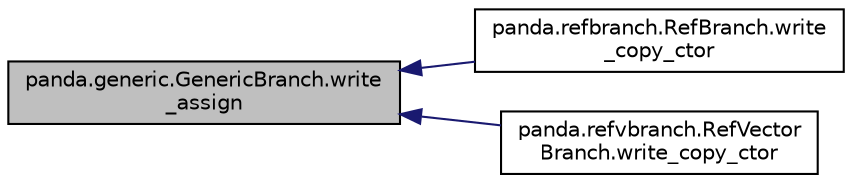 digraph "panda.generic.GenericBranch.write_assign"
{
 // INTERACTIVE_SVG=YES
  edge [fontname="Helvetica",fontsize="10",labelfontname="Helvetica",labelfontsize="10"];
  node [fontname="Helvetica",fontsize="10",shape=record];
  rankdir="LR";
  Node1 [label="panda.generic.GenericBranch.write\l_assign",height=0.2,width=0.4,color="black", fillcolor="grey75", style="filled" fontcolor="black"];
  Node1 -> Node2 [dir="back",color="midnightblue",fontsize="10",style="solid"];
  Node2 [label="panda.refbranch.RefBranch.write\l_copy_ctor",height=0.2,width=0.4,color="black", fillcolor="white", style="filled",URL="$classpanda_1_1refbranch_1_1RefBranch.html#aab6abb2a47955638050a1e0f2798f5f6"];
  Node1 -> Node3 [dir="back",color="midnightblue",fontsize="10",style="solid"];
  Node3 [label="panda.refvbranch.RefVector\lBranch.write_copy_ctor",height=0.2,width=0.4,color="black", fillcolor="white", style="filled",URL="$classpanda_1_1refvbranch_1_1RefVectorBranch.html#a4a579a4942e4357945946c354ff21b45"];
}
